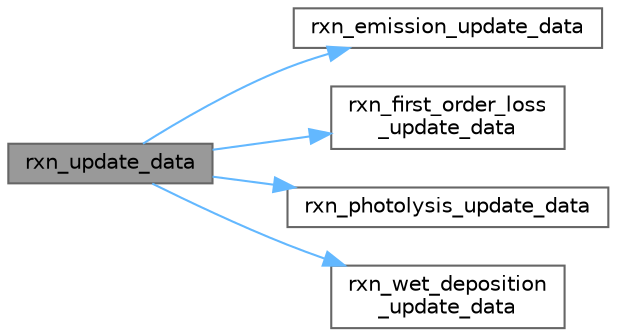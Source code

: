 digraph "rxn_update_data"
{
 // LATEX_PDF_SIZE
  bgcolor="transparent";
  edge [fontname=Helvetica,fontsize=10,labelfontname=Helvetica,labelfontsize=10];
  node [fontname=Helvetica,fontsize=10,shape=box,height=0.2,width=0.4];
  rankdir="LR";
  Node1 [label="rxn_update_data",height=0.2,width=0.4,color="gray40", fillcolor="grey60", style="filled", fontcolor="black",tooltip="Update reaction data."];
  Node1 -> Node2 [color="steelblue1",style="solid"];
  Node2 [label="rxn_emission_update_data",height=0.2,width=0.4,color="grey40", fillcolor="white", style="filled",URL="$rxn__emission_8c.html#a25eaef1dd9f0994f7ae68f20d1eb4276",tooltip="Update reaction data."];
  Node1 -> Node3 [color="steelblue1",style="solid"];
  Node3 [label="rxn_first_order_loss\l_update_data",height=0.2,width=0.4,color="grey40", fillcolor="white", style="filled",URL="$rxn__first__order__loss_8c.html#aeb0a48270ecb60c44746b4c5fce85017",tooltip="Update reaction data."];
  Node1 -> Node4 [color="steelblue1",style="solid"];
  Node4 [label="rxn_photolysis_update_data",height=0.2,width=0.4,color="grey40", fillcolor="white", style="filled",URL="$rxn__photolysis_8c.html#a6a060bc8fc2eedb3117ad3c8a768c880",tooltip="Update reaction data."];
  Node1 -> Node5 [color="steelblue1",style="solid"];
  Node5 [label="rxn_wet_deposition\l_update_data",height=0.2,width=0.4,color="grey40", fillcolor="white", style="filled",URL="$rxn__wet__deposition_8c.html#a8702d84bdb799c83a7f8b9feb1f72701",tooltip="Update reaction data."];
}
